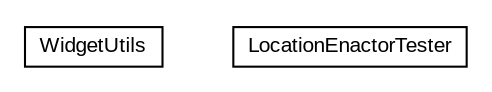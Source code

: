 #!/usr/local/bin/dot
#
# Class diagram 
# Generated by UMLGraph version 5.3 (http://www.umlgraph.org/)
#

digraph G {
	edge [fontname="arial",fontsize=10,labelfontname="arial",labelfontsize=10];
	node [fontname="arial",fontsize=10,shape=plaintext];
	nodesep=0.25;
	ranksep=0.5;
	// context.arch.intelligibility.test.WidgetUtils
	c3525 [label=<<table title="context.arch.intelligibility.test.WidgetUtils" border="0" cellborder="1" cellspacing="0" cellpadding="2" port="p" href="./WidgetUtils.html">
		<tr><td><table border="0" cellspacing="0" cellpadding="1">
<tr><td align="center" balign="center"> WidgetUtils </td></tr>
		</table></td></tr>
		</table>>, fontname="arial", fontcolor="black", fontsize=10.0];
	// context.arch.intelligibility.test.LocationEnactorTester
	c3526 [label=<<table title="context.arch.intelligibility.test.LocationEnactorTester" border="0" cellborder="1" cellspacing="0" cellpadding="2" port="p" href="./LocationEnactorTester.html">
		<tr><td><table border="0" cellspacing="0" cellpadding="1">
<tr><td align="center" balign="center"> LocationEnactorTester </td></tr>
		</table></td></tr>
		</table>>, fontname="arial", fontcolor="black", fontsize=10.0];
}

